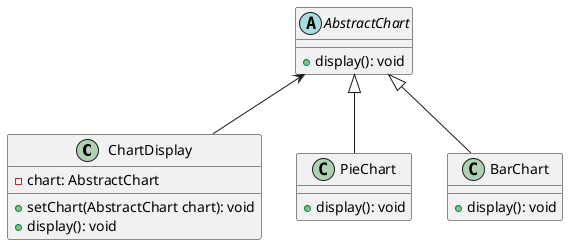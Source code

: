 @startuml
'https://plantuml.com/class-diagram

class ChartDisplay {
    -chart: AbstractChart
    +setChart(AbstractChart chart): void
    +display(): void
}

abstract class AbstractChart {
    +display(): void
}

class PieChart {
    +display(): void
}

class BarChart {
    +display(): void
}

AbstractChart <-- ChartDisplay
AbstractChart <|-- PieChart
AbstractChart <|-- BarChart

@enduml